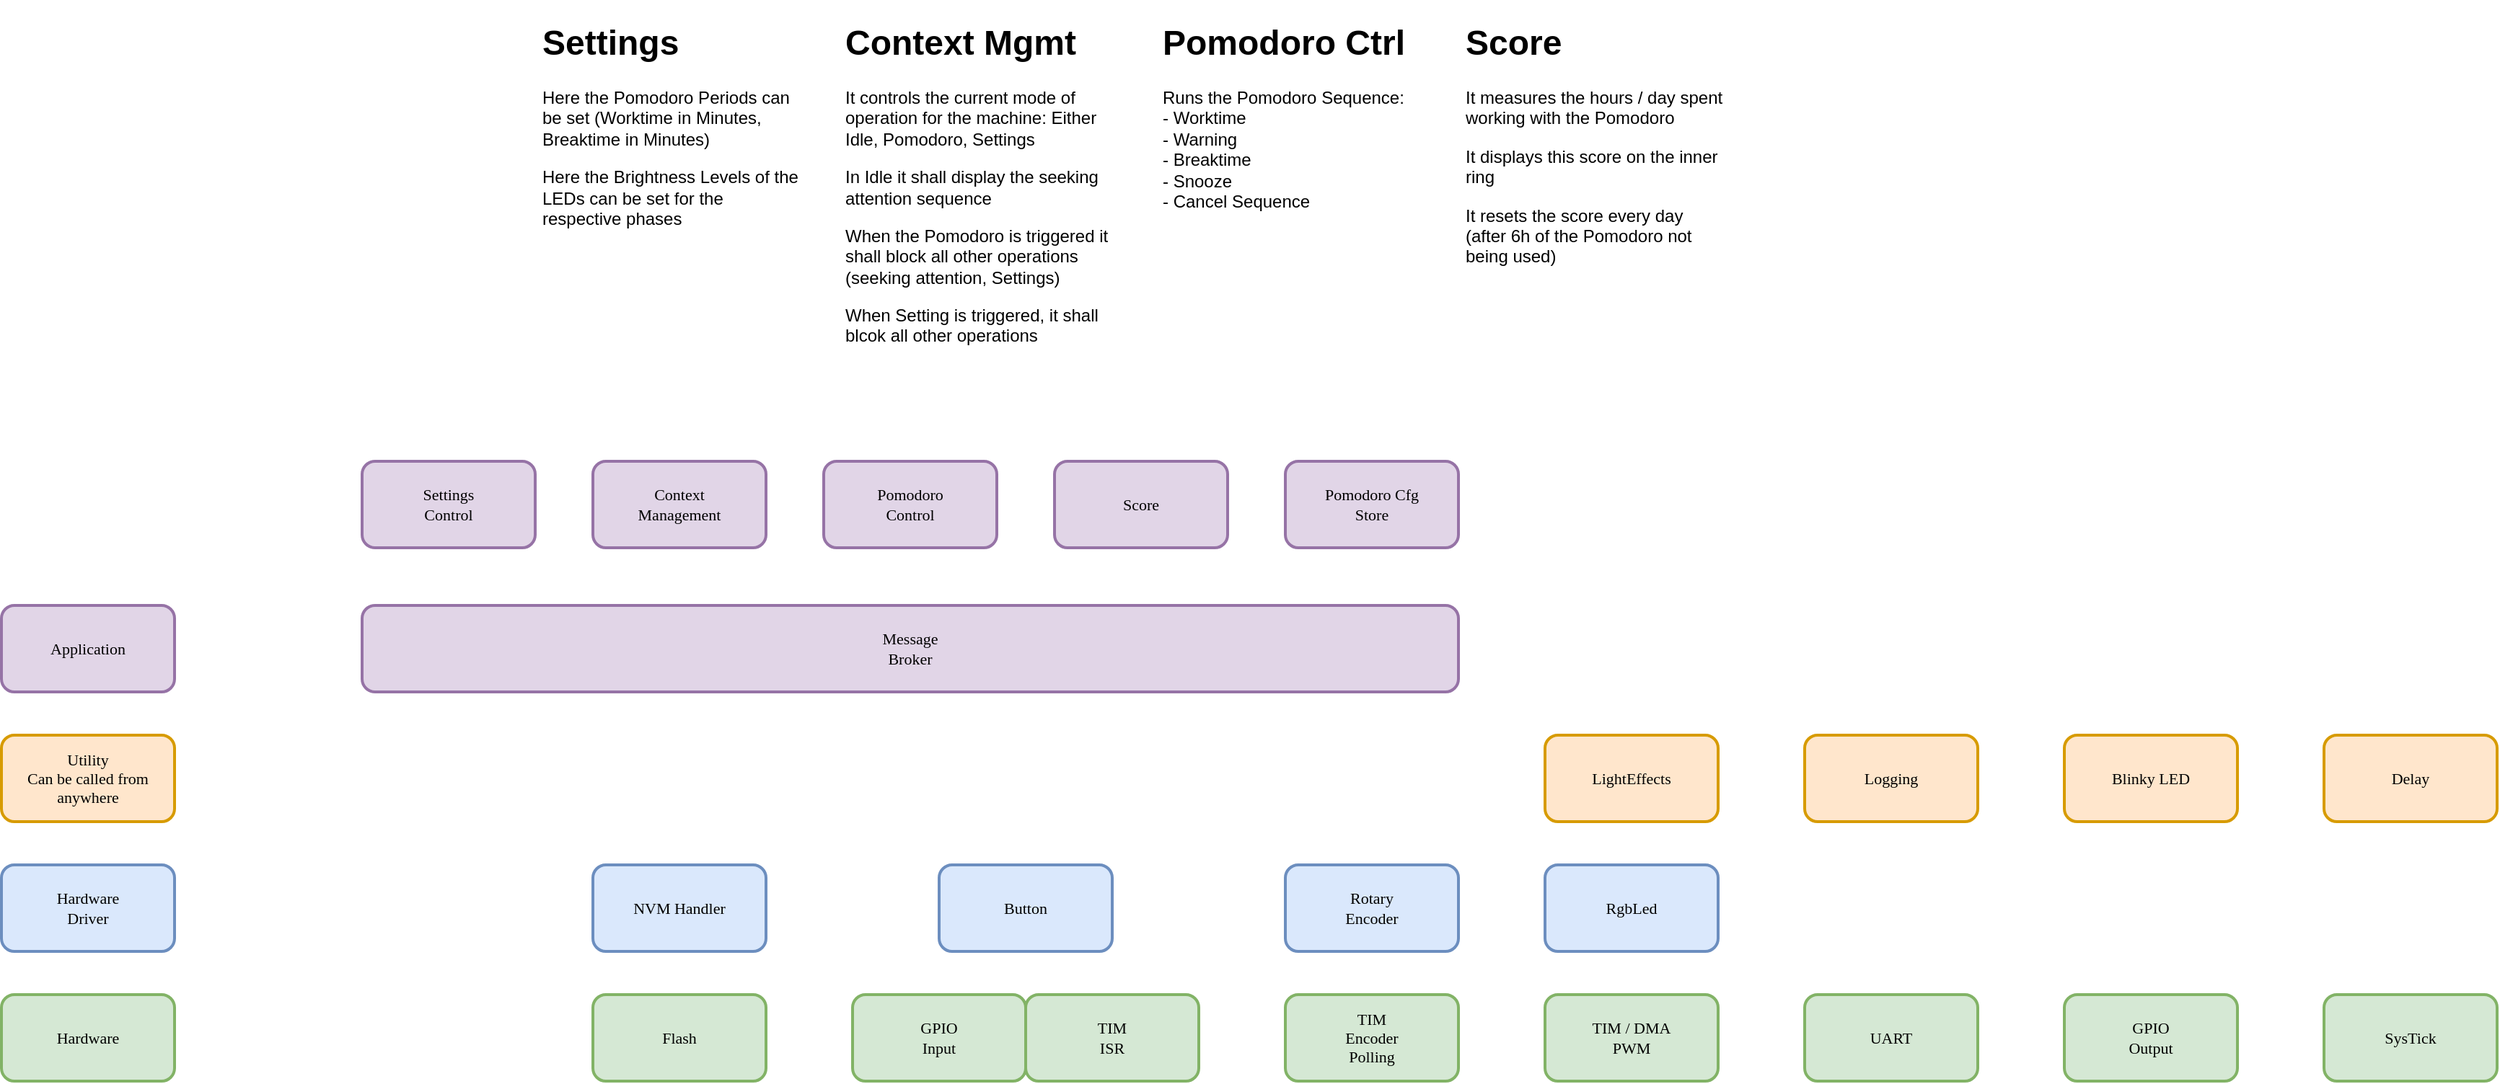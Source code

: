 <mxfile version="20.8.16" type="device"><diagram name="Seite-1" id="7IU19ttE5MuzuOXiTLKX"><mxGraphModel dx="2011" dy="1214" grid="1" gridSize="10" guides="1" tooltips="1" connect="1" arrows="1" fold="1" page="1" pageScale="1" pageWidth="4681" pageHeight="3300" math="0" shadow="0"><root><mxCell id="0"/><mxCell id="1" parent="0"/><mxCell id="8ByeMnds1QuKgyyiWfDz-1" value="Message&lt;br&gt;Broker" style="rounded=1;whiteSpace=wrap;html=1;fontFamily=Roboto Mono;fontSource=https%3A%2F%2Ffonts.googleapis.com%2Fcss%3Ffamily%3DRoboto%2BMono;fontSize=11;strokeWidth=2;fillColor=#e1d5e7;strokeColor=#9673a6;" parent="1" vertex="1"><mxGeometry x="1920" y="2460" width="760" height="60" as="geometry"/></mxCell><mxCell id="8ByeMnds1QuKgyyiWfDz-2" value="Pomodoro &lt;br&gt;Control" style="rounded=1;whiteSpace=wrap;html=1;fontFamily=Roboto Mono;fontSource=https%3A%2F%2Ffonts.googleapis.com%2Fcss%3Ffamily%3DRoboto%2BMono;fontSize=11;strokeWidth=2;fillColor=#e1d5e7;strokeColor=#9673a6;" parent="1" vertex="1"><mxGeometry x="2240" y="2360" width="120" height="60" as="geometry"/></mxCell><mxCell id="8ByeMnds1QuKgyyiWfDz-3" value="Button" style="rounded=1;whiteSpace=wrap;html=1;fontFamily=Roboto Mono;fontSource=https%3A%2F%2Ffonts.googleapis.com%2Fcss%3Ffamily%3DRoboto%2BMono;fontSize=11;strokeWidth=2;fillColor=#dae8fc;strokeColor=#6c8ebf;" parent="1" vertex="1"><mxGeometry x="2320" y="2640" width="120" height="60" as="geometry"/></mxCell><mxCell id="8ByeMnds1QuKgyyiWfDz-4" value="LightEffects" style="rounded=1;whiteSpace=wrap;html=1;fontFamily=Roboto Mono;fontSource=https%3A%2F%2Ffonts.googleapis.com%2Fcss%3Ffamily%3DRoboto%2BMono;fontSize=11;strokeWidth=2;fillColor=#ffe6cc;strokeColor=#d79b00;" parent="1" vertex="1"><mxGeometry x="2740" y="2550" width="120" height="60" as="geometry"/></mxCell><mxCell id="8ByeMnds1QuKgyyiWfDz-5" value="RgbLed" style="rounded=1;whiteSpace=wrap;html=1;fontFamily=Roboto Mono;fontSource=https%3A%2F%2Ffonts.googleapis.com%2Fcss%3Ffamily%3DRoboto%2BMono;fontSize=11;strokeWidth=2;fillColor=#dae8fc;strokeColor=#6c8ebf;" parent="1" vertex="1"><mxGeometry x="2740" y="2640" width="120" height="60" as="geometry"/></mxCell><mxCell id="8ByeMnds1QuKgyyiWfDz-6" value="TIM / DMA&lt;br&gt;PWM" style="rounded=1;whiteSpace=wrap;html=1;fontFamily=Roboto Mono;fontSource=https%3A%2F%2Ffonts.googleapis.com%2Fcss%3Ffamily%3DRoboto%2BMono;fontSize=11;strokeWidth=2;fillColor=#d5e8d4;strokeColor=#82b366;" parent="1" vertex="1"><mxGeometry x="2740" y="2730" width="120" height="60" as="geometry"/></mxCell><mxCell id="8ByeMnds1QuKgyyiWfDz-7" value="GPIO&lt;br&gt;Input" style="rounded=1;whiteSpace=wrap;html=1;fontFamily=Roboto Mono;fontSource=https%3A%2F%2Ffonts.googleapis.com%2Fcss%3Ffamily%3DRoboto%2BMono;fontSize=11;strokeWidth=2;fillColor=#d5e8d4;strokeColor=#82b366;" parent="1" vertex="1"><mxGeometry x="2260" y="2730" width="120" height="60" as="geometry"/></mxCell><mxCell id="8ByeMnds1QuKgyyiWfDz-8" value="Logging" style="rounded=1;whiteSpace=wrap;html=1;fontFamily=Roboto Mono;fontSource=https%3A%2F%2Ffonts.googleapis.com%2Fcss%3Ffamily%3DRoboto%2BMono;fontSize=11;strokeWidth=2;fillColor=#ffe6cc;strokeColor=#d79b00;" parent="1" vertex="1"><mxGeometry x="2920" y="2550" width="120" height="60" as="geometry"/></mxCell><mxCell id="8ByeMnds1QuKgyyiWfDz-9" value="UART" style="rounded=1;whiteSpace=wrap;html=1;fontFamily=Roboto Mono;fontSource=https%3A%2F%2Ffonts.googleapis.com%2Fcss%3Ffamily%3DRoboto%2BMono;fontSize=11;strokeWidth=2;fillColor=#d5e8d4;strokeColor=#82b366;" parent="1" vertex="1"><mxGeometry x="2920" y="2730" width="120" height="60" as="geometry"/></mxCell><mxCell id="8ByeMnds1QuKgyyiWfDz-10" value="Blinky LED" style="rounded=1;whiteSpace=wrap;html=1;fontFamily=Roboto Mono;fontSource=https%3A%2F%2Ffonts.googleapis.com%2Fcss%3Ffamily%3DRoboto%2BMono;fontSize=11;strokeWidth=2;fillColor=#ffe6cc;strokeColor=#d79b00;" parent="1" vertex="1"><mxGeometry x="3100" y="2550" width="120" height="60" as="geometry"/></mxCell><mxCell id="8ByeMnds1QuKgyyiWfDz-11" value="TIM&lt;br&gt;ISR" style="rounded=1;whiteSpace=wrap;html=1;fontFamily=Roboto Mono;fontSource=https%3A%2F%2Ffonts.googleapis.com%2Fcss%3Ffamily%3DRoboto%2BMono;fontSize=11;strokeWidth=2;fillColor=#d5e8d4;strokeColor=#82b366;" parent="1" vertex="1"><mxGeometry x="2380" y="2730" width="120" height="60" as="geometry"/></mxCell><mxCell id="8ByeMnds1QuKgyyiWfDz-12" value="GPIO&lt;br&gt;Output" style="rounded=1;whiteSpace=wrap;html=1;fontFamily=Roboto Mono;fontSource=https%3A%2F%2Ffonts.googleapis.com%2Fcss%3Ffamily%3DRoboto%2BMono;fontSize=11;strokeWidth=2;fillColor=#d5e8d4;strokeColor=#82b366;" parent="1" vertex="1"><mxGeometry x="3100" y="2730" width="120" height="60" as="geometry"/></mxCell><mxCell id="8ByeMnds1QuKgyyiWfDz-13" value="Settings&lt;br&gt;Control" style="rounded=1;whiteSpace=wrap;html=1;fontFamily=Roboto Mono;fontSource=https%3A%2F%2Ffonts.googleapis.com%2Fcss%3Ffamily%3DRoboto%2BMono;fontSize=11;strokeWidth=2;fillColor=#e1d5e7;strokeColor=#9673a6;" parent="1" vertex="1"><mxGeometry x="1920" y="2360" width="120" height="60" as="geometry"/></mxCell><mxCell id="8ByeMnds1QuKgyyiWfDz-14" value="Flash" style="rounded=1;whiteSpace=wrap;html=1;fontFamily=Roboto Mono;fontSource=https%3A%2F%2Ffonts.googleapis.com%2Fcss%3Ffamily%3DRoboto%2BMono;fontSize=11;strokeWidth=2;fillColor=#d5e8d4;strokeColor=#82b366;" parent="1" vertex="1"><mxGeometry x="2080" y="2730" width="120" height="60" as="geometry"/></mxCell><mxCell id="8ByeMnds1QuKgyyiWfDz-15" value="NVM Handler" style="rounded=1;whiteSpace=wrap;html=1;fontFamily=Roboto Mono;fontSource=https%3A%2F%2Ffonts.googleapis.com%2Fcss%3Ffamily%3DRoboto%2BMono;fontSize=11;strokeWidth=2;fillColor=#dae8fc;strokeColor=#6c8ebf;" parent="1" vertex="1"><mxGeometry x="2080" y="2640" width="120" height="60" as="geometry"/></mxCell><mxCell id="8ByeMnds1QuKgyyiWfDz-16" value="Rotary&lt;br&gt;Encoder" style="rounded=1;whiteSpace=wrap;html=1;fontFamily=Roboto Mono;fontSource=https%3A%2F%2Ffonts.googleapis.com%2Fcss%3Ffamily%3DRoboto%2BMono;fontSize=11;strokeWidth=2;fillColor=#dae8fc;strokeColor=#6c8ebf;" parent="1" vertex="1"><mxGeometry x="2560" y="2640" width="120" height="60" as="geometry"/></mxCell><mxCell id="8ByeMnds1QuKgyyiWfDz-17" value="TIM&lt;br&gt;Encoder&lt;br&gt;Polling" style="rounded=1;whiteSpace=wrap;html=1;fontFamily=Roboto Mono;fontSource=https%3A%2F%2Ffonts.googleapis.com%2Fcss%3Ffamily%3DRoboto%2BMono;fontSize=11;strokeWidth=2;fillColor=#d5e8d4;strokeColor=#82b366;" parent="1" vertex="1"><mxGeometry x="2560" y="2730" width="120" height="60" as="geometry"/></mxCell><mxCell id="8ByeMnds1QuKgyyiWfDz-18" value="Context&lt;br&gt;Management" style="rounded=1;whiteSpace=wrap;html=1;fontFamily=Roboto Mono;fontSource=https%3A%2F%2Ffonts.googleapis.com%2Fcss%3Ffamily%3DRoboto%2BMono;fontSize=11;strokeWidth=2;fillColor=#e1d5e7;strokeColor=#9673a6;" parent="1" vertex="1"><mxGeometry x="2080" y="2360" width="120" height="60" as="geometry"/></mxCell><mxCell id="0gONgwuEiNRZajd075RM-1" value="Hardware&lt;br&gt;Driver" style="rounded=1;whiteSpace=wrap;html=1;fontFamily=Roboto Mono;fontSource=https%3A%2F%2Ffonts.googleapis.com%2Fcss%3Ffamily%3DRoboto%2BMono;fontSize=11;strokeWidth=2;fillColor=#dae8fc;strokeColor=#6c8ebf;" parent="1" vertex="1"><mxGeometry x="1670" y="2640" width="120" height="60" as="geometry"/></mxCell><mxCell id="0gONgwuEiNRZajd075RM-2" value="Utility&lt;br&gt;Can be called from anywhere" style="rounded=1;whiteSpace=wrap;html=1;fontFamily=Roboto Mono;fontSource=https%3A%2F%2Ffonts.googleapis.com%2Fcss%3Ffamily%3DRoboto%2BMono;fontSize=11;strokeWidth=2;fillColor=#ffe6cc;strokeColor=#d79b00;" parent="1" vertex="1"><mxGeometry x="1670" y="2550" width="120" height="60" as="geometry"/></mxCell><mxCell id="0gONgwuEiNRZajd075RM-3" value="Hardware" style="rounded=1;whiteSpace=wrap;html=1;fontFamily=Roboto Mono;fontSource=https%3A%2F%2Ffonts.googleapis.com%2Fcss%3Ffamily%3DRoboto%2BMono;fontSize=11;strokeWidth=2;fillColor=#d5e8d4;strokeColor=#82b366;" parent="1" vertex="1"><mxGeometry x="1670" y="2730" width="120" height="60" as="geometry"/></mxCell><mxCell id="0gONgwuEiNRZajd075RM-4" value="Application" style="rounded=1;whiteSpace=wrap;html=1;fontFamily=Roboto Mono;fontSource=https%3A%2F%2Ffonts.googleapis.com%2Fcss%3Ffamily%3DRoboto%2BMono;fontSize=11;strokeWidth=2;fillColor=#e1d5e7;strokeColor=#9673a6;" parent="1" vertex="1"><mxGeometry x="1670" y="2460" width="120" height="60" as="geometry"/></mxCell><mxCell id="0gONgwuEiNRZajd075RM-6" value="Delay" style="rounded=1;whiteSpace=wrap;html=1;fontFamily=Roboto Mono;fontSource=https%3A%2F%2Ffonts.googleapis.com%2Fcss%3Ffamily%3DRoboto%2BMono;fontSize=11;strokeWidth=2;fillColor=#ffe6cc;strokeColor=#d79b00;" parent="1" vertex="1"><mxGeometry x="3280" y="2550" width="120" height="60" as="geometry"/></mxCell><mxCell id="0gONgwuEiNRZajd075RM-7" value="SysTick" style="rounded=1;whiteSpace=wrap;html=1;fontFamily=Roboto Mono;fontSource=https%3A%2F%2Ffonts.googleapis.com%2Fcss%3Ffamily%3DRoboto%2BMono;fontSize=11;strokeWidth=2;fillColor=#d5e8d4;strokeColor=#82b366;" parent="1" vertex="1"><mxGeometry x="3280" y="2730" width="120" height="60" as="geometry"/></mxCell><mxCell id="0gONgwuEiNRZajd075RM-8" value="Score" style="rounded=1;whiteSpace=wrap;html=1;fontFamily=Roboto Mono;fontSource=https%3A%2F%2Ffonts.googleapis.com%2Fcss%3Ffamily%3DRoboto%2BMono;fontSize=11;strokeWidth=2;fillColor=#e1d5e7;strokeColor=#9673a6;" parent="1" vertex="1"><mxGeometry x="2400" y="2360" width="120" height="60" as="geometry"/></mxCell><mxCell id="0gONgwuEiNRZajd075RM-10" value="&lt;h1&gt;Pomodoro Ctrl&lt;/h1&gt;&lt;p&gt;Runs the Pomodoro Sequence:&lt;br&gt;- Worktime&lt;br&gt;- Warning&lt;br&gt;- Breaktime&lt;br&gt;- Snooze&lt;br&gt;- Cancel Sequence&lt;/p&gt;" style="text;html=1;strokeColor=none;fillColor=none;spacing=5;spacingTop=-20;whiteSpace=wrap;overflow=hidden;rounded=0;" parent="1" vertex="1"><mxGeometry x="2470" y="2050" width="200" height="150" as="geometry"/></mxCell><mxCell id="0gONgwuEiNRZajd075RM-11" value="&lt;h1&gt;Score&lt;/h1&gt;&lt;p&gt;It measures the hours / day spent&amp;nbsp; working with the Pomodoro&lt;/p&gt;&lt;p&gt;It displays this score on the inner ring&lt;/p&gt;&lt;p&gt;It resets the score every day (after 6h of the Pomodoro not being used)&lt;/p&gt;&lt;p&gt;&amp;nbsp;&lt;/p&gt;" style="text;html=1;strokeColor=none;fillColor=none;spacing=5;spacingTop=-20;whiteSpace=wrap;overflow=hidden;rounded=0;" parent="1" vertex="1"><mxGeometry x="2680" y="2050" width="190" height="190" as="geometry"/></mxCell><mxCell id="0gONgwuEiNRZajd075RM-12" value="&lt;h1&gt;Context Mgmt&lt;/h1&gt;&lt;p&gt;It controls the current mode of operation for the machine: Either Idle, Pomodoro, Settings&lt;/p&gt;&lt;p&gt;In Idle it shall display the seeking attention sequence&lt;/p&gt;&lt;p&gt;When the Pomodoro is triggered it shall block all other operations (seeking attention, Settings)&lt;/p&gt;&lt;p&gt;When Setting is triggered, it shall blcok all other operations&lt;/p&gt;" style="text;html=1;strokeColor=none;fillColor=none;spacing=5;spacingTop=-20;whiteSpace=wrap;overflow=hidden;rounded=0;" parent="1" vertex="1"><mxGeometry x="2250" y="2050" width="200" height="250" as="geometry"/></mxCell><mxCell id="0gONgwuEiNRZajd075RM-13" value="&lt;h1&gt;Settings&lt;/h1&gt;&lt;p&gt;Here the Pomodoro Periods can be set (Worktime in Minutes, Breaktime in Minutes)&lt;/p&gt;&lt;p&gt;Here the Brightness Levels of the LEDs can be set for the respective phases&lt;/p&gt;" style="text;html=1;strokeColor=none;fillColor=none;spacing=5;spacingTop=-20;whiteSpace=wrap;overflow=hidden;rounded=0;" parent="1" vertex="1"><mxGeometry x="2040" y="2050" width="190" height="170" as="geometry"/></mxCell><mxCell id="iTnv7AHRE0Xj_5EAjpNM-1" value="Pomodoro Cfg&lt;br&gt;Store" style="rounded=1;whiteSpace=wrap;html=1;fontFamily=Roboto Mono;fontSource=https%3A%2F%2Ffonts.googleapis.com%2Fcss%3Ffamily%3DRoboto%2BMono;fontSize=11;strokeWidth=2;fillColor=#e1d5e7;strokeColor=#9673a6;" vertex="1" parent="1"><mxGeometry x="2560" y="2360" width="120" height="60" as="geometry"/></mxCell></root></mxGraphModel></diagram></mxfile>